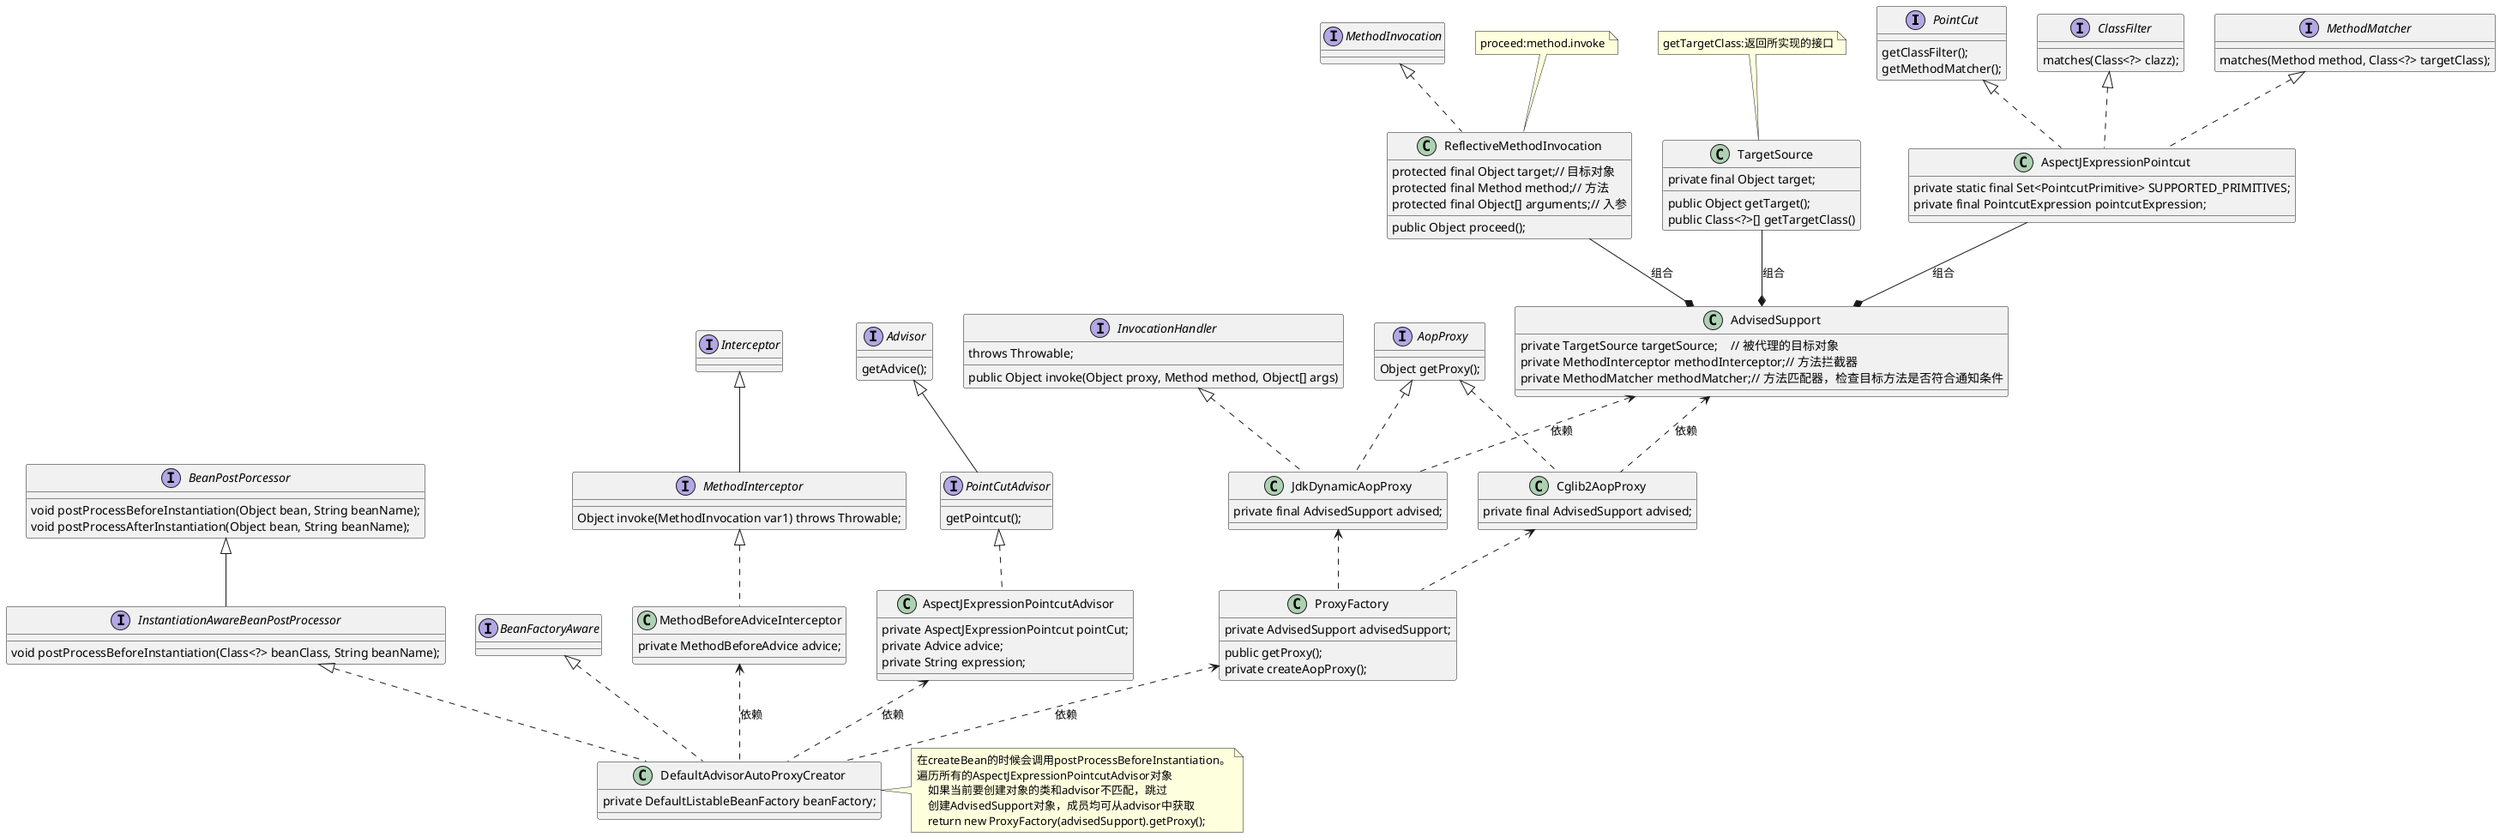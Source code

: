 @startuml
'https://plantuml.com/class-diagram

interface PointCut {
    getClassFilter();
    getMethodMatcher();
}
interface ClassFilter {
    matches(Class<?> clazz);
}
interface MethodMatcher {
    matches(Method method, Class<?> targetClass);
}
class AspectJExpressionPointcut implements PointCut, ClassFilter, MethodMatcher {
    private static final Set<PointcutPrimitive> SUPPORTED_PRIMITIVES;
    private final PointcutExpression pointcutExpression;
}

class TargetSource {
    private final Object target;
    public Object getTarget();
    public Class<?>[] getTargetClass()
}
note top of TargetSource
getTargetClass:返回所实现的接口
end note

class ReflectiveMethodInvocation implements MethodInvocation {
    protected final Object target;// 目标对象
    protected final Method method;// 方法
    protected final Object[] arguments;// 入参

    public Object proceed();
}
note top of ReflectiveMethodInvocation
proceed:method.invoke
end note

class AdvisedSupport {
    private TargetSource targetSource;    // 被代理的目标对象
    private MethodInterceptor methodInterceptor;// 方法拦截器
    private MethodMatcher methodMatcher;// 方法匹配器，检查目标方法是否符合通知条件
}

interface AopProxy {
    Object getProxy();
}

class Cglib2AopProxy implements AopProxy {
    private final AdvisedSupport advised;
}
interface InvocationHandler {
    public Object invoke(Object proxy, Method method, Object[] args)
        throws Throwable;
}
class JdkDynamicAopProxy implements AopProxy, InvocationHandler {
    private final AdvisedSupport advised;
}

interface BeanPostPorcessor {
    void postProcessBeforeInstantiation(Object bean, String beanName);
    void postProcessAfterInstantiation(Object bean, String beanName);
}
interface InstantiationAwareBeanPostProcessor extends BeanPostPorcessor {
    void postProcessBeforeInstantiation(Class<?> beanClass, String beanName);
}
class DefaultAdvisorAutoProxyCreator implements InstantiationAwareBeanPostProcessor, BeanFactoryAware {
    private DefaultListableBeanFactory beanFactory;
}
note right of DefaultAdvisorAutoProxyCreator
在createBean的时候会调用postProcessBeforeInstantiation。
遍历所有的AspectJExpressionPointcutAdvisor对象
    如果当前要创建对象的类和advisor不匹配，跳过
    创建AdvisedSupport对象，成员均可从advisor中获取
    return new ProxyFactory(advisedSupport).getProxy();
end note
interface MethodInterceptor extends Interceptor {
    Object invoke(MethodInvocation var1) throws Throwable;
}
class MethodBeforeAdviceInterceptor implements MethodInterceptor {
    private MethodBeforeAdvice advice;
}

interface Advisor{
    getAdvice();
}
interface PointCutAdvisor implements Advisor{
    getPointcut();
}
class AspectJExpressionPointcutAdvisor implements PointCutAdvisor {
    private AspectJExpressionPointcut pointCut;
    private Advice advice;
    private String expression;
}

class ProxyFactory {
    private AdvisedSupport advisedSupport;

    public getProxy();
    private createAopProxy();
}

AdvisedSupport *-up- AspectJExpressionPointcut : 组合
AdvisedSupport *-up- TargetSource : 组合
AdvisedSupport *-up- ReflectiveMethodInvocation : 组合

'依赖
AdvisedSupport <.. Cglib2AopProxy: 依赖
AdvisedSupport <.. JdkDynamicAopProxy : 依赖

Cglib2AopProxy <.. ProxyFactory
JdkDynamicAopProxy <.. ProxyFactory

MethodBeforeAdviceInterceptor <.. DefaultAdvisorAutoProxyCreator: 依赖
AspectJExpressionPointcutAdvisor <.. DefaultAdvisorAutoProxyCreator: 依赖
ProxyFactory <.. DefaultAdvisorAutoProxyCreator: 依赖




@enduml